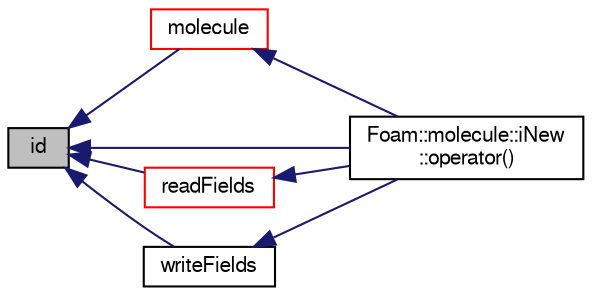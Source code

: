 digraph "id"
{
  bgcolor="transparent";
  edge [fontname="FreeSans",fontsize="10",labelfontname="FreeSans",labelfontsize="10"];
  node [fontname="FreeSans",fontsize="10",shape=record];
  rankdir="LR";
  Node375 [label="id",height=0.2,width=0.4,color="black", fillcolor="grey75", style="filled", fontcolor="black"];
  Node375 -> Node376 [dir="back",color="midnightblue",fontsize="10",style="solid",fontname="FreeSans"];
  Node376 [label="molecule",height=0.2,width=0.4,color="red",URL="$a24390.html#a50d4b38172f9b24ae51ec06385ba25f4",tooltip="Construct from components. "];
  Node376 -> Node379 [dir="back",color="midnightblue",fontsize="10",style="solid",fontname="FreeSans"];
  Node379 [label="Foam::molecule::iNew\l::operator()",height=0.2,width=0.4,color="black",URL="$a24402.html#a5e5219caac32f0ebcf427805a7112605"];
  Node375 -> Node379 [dir="back",color="midnightblue",fontsize="10",style="solid",fontname="FreeSans"];
  Node375 -> Node380 [dir="back",color="midnightblue",fontsize="10",style="solid",fontname="FreeSans"];
  Node380 [label="readFields",height=0.2,width=0.4,color="red",URL="$a24390.html#acb3924c097c11bf0acea90e570b814d0"];
  Node380 -> Node379 [dir="back",color="midnightblue",fontsize="10",style="solid",fontname="FreeSans"];
  Node375 -> Node382 [dir="back",color="midnightblue",fontsize="10",style="solid",fontname="FreeSans"];
  Node382 [label="writeFields",height=0.2,width=0.4,color="black",URL="$a24390.html#aa4b4162953822603a8cfb0ee3ca761c0"];
  Node382 -> Node379 [dir="back",color="midnightblue",fontsize="10",style="solid",fontname="FreeSans"];
}
